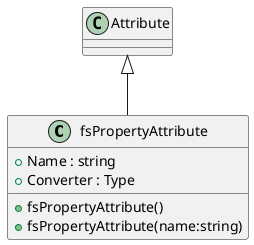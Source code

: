 @startuml
class fsPropertyAttribute {
    + fsPropertyAttribute()
    + fsPropertyAttribute(name:string)
    + Name : string
    + Converter : Type
}
Attribute <|-- fsPropertyAttribute
@enduml
